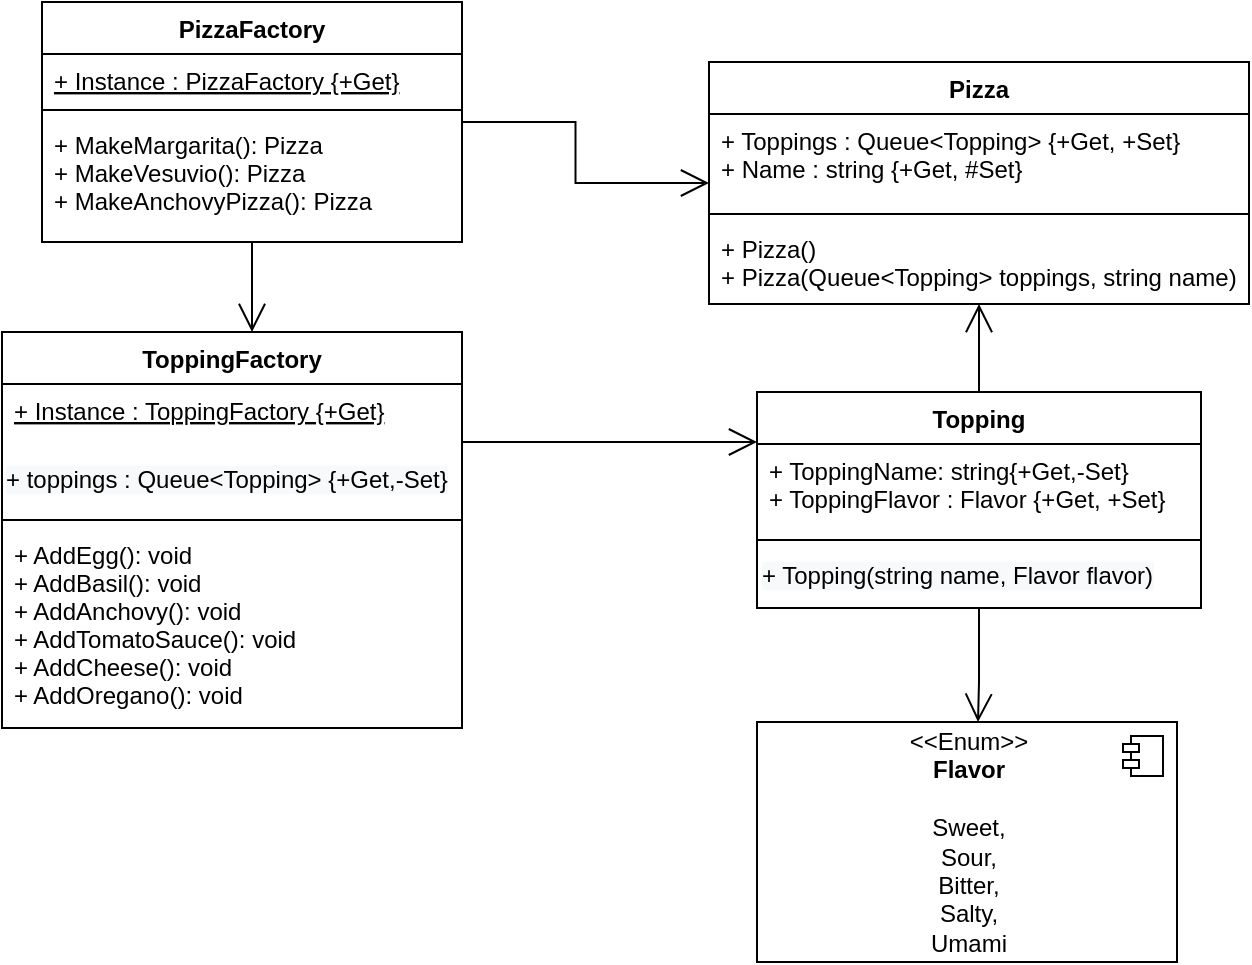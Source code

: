 <mxfile version="13.9.2" type="device"><diagram id="cGcF7QMtFJXIH_sacWr3" name="Page-1"><mxGraphModel dx="981" dy="548" grid="1" gridSize="10" guides="1" tooltips="1" connect="1" arrows="1" fold="1" page="1" pageScale="1" pageWidth="827" pageHeight="1169" math="0" shadow="0"><root><mxCell id="0"/><mxCell id="1" parent="0"/><mxCell id="iPLAqmk1uHSo4vpeXgAd-1" value="Pizza" style="swimlane;fontStyle=1;align=center;verticalAlign=top;childLayout=stackLayout;horizontal=1;startSize=26;horizontalStack=0;resizeParent=1;resizeParentMax=0;resizeLast=0;collapsible=1;marginBottom=0;" vertex="1" parent="1"><mxGeometry x="543.5" y="50" width="270" height="121" as="geometry"/></mxCell><mxCell id="iPLAqmk1uHSo4vpeXgAd-2" value="+ Toppings : Queue&lt;Topping&gt; {+Get, +Set}&#10;+ Name : string {+Get, #Set}" style="text;strokeColor=none;fillColor=none;align=left;verticalAlign=top;spacingLeft=4;spacingRight=4;overflow=hidden;rotatable=0;points=[[0,0.5],[1,0.5]];portConstraint=eastwest;" vertex="1" parent="iPLAqmk1uHSo4vpeXgAd-1"><mxGeometry y="26" width="270" height="46" as="geometry"/></mxCell><mxCell id="iPLAqmk1uHSo4vpeXgAd-3" value="" style="line;strokeWidth=1;fillColor=none;align=left;verticalAlign=middle;spacingTop=-1;spacingLeft=3;spacingRight=3;rotatable=0;labelPosition=right;points=[];portConstraint=eastwest;" vertex="1" parent="iPLAqmk1uHSo4vpeXgAd-1"><mxGeometry y="72" width="270" height="8" as="geometry"/></mxCell><mxCell id="iPLAqmk1uHSo4vpeXgAd-4" value="+ Pizza()&#10;+ Pizza(Queue&lt;Topping&gt; toppings, string name)" style="text;strokeColor=none;fillColor=none;align=left;verticalAlign=top;spacingLeft=4;spacingRight=4;overflow=hidden;rotatable=0;points=[[0,0.5],[1,0.5]];portConstraint=eastwest;" vertex="1" parent="iPLAqmk1uHSo4vpeXgAd-1"><mxGeometry y="80" width="270" height="41" as="geometry"/></mxCell><mxCell id="iPLAqmk1uHSo4vpeXgAd-36" style="edgeStyle=orthogonalEdgeStyle;rounded=0;orthogonalLoop=1;jettySize=auto;html=1;endArrow=open;endFill=0;endSize=12;" edge="1" parent="1" source="iPLAqmk1uHSo4vpeXgAd-5" target="iPLAqmk1uHSo4vpeXgAd-9"><mxGeometry relative="1" as="geometry"><Array as="points"><mxPoint x="315" y="170"/><mxPoint x="315" y="170"/></Array></mxGeometry></mxCell><mxCell id="iPLAqmk1uHSo4vpeXgAd-5" value="PizzaFactory" style="swimlane;fontStyle=1;align=center;verticalAlign=top;childLayout=stackLayout;horizontal=1;startSize=26;horizontalStack=0;resizeParent=1;resizeParentMax=0;resizeLast=0;collapsible=1;marginBottom=0;" vertex="1" parent="1"><mxGeometry x="210" y="20" width="210" height="120" as="geometry"/></mxCell><mxCell id="iPLAqmk1uHSo4vpeXgAd-6" value="+ Instance : PizzaFactory {+Get}" style="text;strokeColor=none;fillColor=none;align=left;verticalAlign=top;spacingLeft=4;spacingRight=4;overflow=hidden;rotatable=0;points=[[0,0.5],[1,0.5]];portConstraint=eastwest;fontStyle=4" vertex="1" parent="iPLAqmk1uHSo4vpeXgAd-5"><mxGeometry y="26" width="210" height="24" as="geometry"/></mxCell><mxCell id="iPLAqmk1uHSo4vpeXgAd-7" value="" style="line;strokeWidth=1;fillColor=none;align=left;verticalAlign=middle;spacingTop=-1;spacingLeft=3;spacingRight=3;rotatable=0;labelPosition=right;points=[];portConstraint=eastwest;" vertex="1" parent="iPLAqmk1uHSo4vpeXgAd-5"><mxGeometry y="50" width="210" height="8" as="geometry"/></mxCell><mxCell id="iPLAqmk1uHSo4vpeXgAd-8" value="+ MakeMargarita(): Pizza&#10;+ MakeVesuvio(): Pizza&#10;+ MakeAnchovyPizza(): Pizza &#10;" style="text;strokeColor=none;fillColor=none;align=left;verticalAlign=top;spacingLeft=4;spacingRight=4;overflow=hidden;rotatable=0;points=[[0,0.5],[1,0.5]];portConstraint=eastwest;" vertex="1" parent="iPLAqmk1uHSo4vpeXgAd-5"><mxGeometry y="58" width="210" height="62" as="geometry"/></mxCell><mxCell id="iPLAqmk1uHSo4vpeXgAd-29" style="edgeStyle=orthogonalEdgeStyle;rounded=0;orthogonalLoop=1;jettySize=auto;html=1;endArrow=open;endFill=0;endSize=12;" edge="1" parent="1" source="iPLAqmk1uHSo4vpeXgAd-9" target="iPLAqmk1uHSo4vpeXgAd-19"><mxGeometry relative="1" as="geometry"><Array as="points"><mxPoint x="560" y="240"/><mxPoint x="560" y="240"/></Array></mxGeometry></mxCell><mxCell id="iPLAqmk1uHSo4vpeXgAd-9" value="ToppingFactory" style="swimlane;fontStyle=1;align=center;verticalAlign=top;childLayout=stackLayout;horizontal=1;startSize=26;horizontalStack=0;resizeParent=1;resizeParentMax=0;resizeLast=0;collapsible=1;marginBottom=0;" vertex="1" parent="1"><mxGeometry x="190" y="185" width="230" height="198" as="geometry"/></mxCell><mxCell id="iPLAqmk1uHSo4vpeXgAd-10" value="+ Instance : ToppingFactory {+Get}&#10;" style="text;strokeColor=none;fillColor=none;align=left;verticalAlign=top;spacingLeft=4;spacingRight=4;overflow=hidden;rotatable=0;points=[[0,0.5],[1,0.5]];portConstraint=eastwest;fontStyle=4" vertex="1" parent="iPLAqmk1uHSo4vpeXgAd-9"><mxGeometry y="26" width="230" height="34" as="geometry"/></mxCell><mxCell id="iPLAqmk1uHSo4vpeXgAd-35" value="&lt;span style=&quot;color: rgb(0, 0, 0); font-family: helvetica; font-size: 12px; font-style: normal; font-weight: 400; letter-spacing: normal; text-align: left; text-indent: 0px; text-transform: none; word-spacing: 0px; background-color: rgb(248, 249, 250); display: inline; float: none;&quot;&gt;+ toppings : Queue&amp;lt;Topping&amp;gt; {+Get,-Set}&lt;/span&gt;" style="text;whiteSpace=wrap;html=1;" vertex="1" parent="iPLAqmk1uHSo4vpeXgAd-9"><mxGeometry y="60" width="230" height="30" as="geometry"/></mxCell><mxCell id="iPLAqmk1uHSo4vpeXgAd-11" value="" style="line;strokeWidth=1;fillColor=none;align=left;verticalAlign=middle;spacingTop=-1;spacingLeft=3;spacingRight=3;rotatable=0;labelPosition=right;points=[];portConstraint=eastwest;" vertex="1" parent="iPLAqmk1uHSo4vpeXgAd-9"><mxGeometry y="90" width="230" height="8" as="geometry"/></mxCell><mxCell id="iPLAqmk1uHSo4vpeXgAd-12" value="+ AddEgg(): void&#10;+ AddBasil(): void &#10;+ AddAnchovy(): void&#10;+ AddTomatoSauce(): void&#10;+ AddCheese(): void&#10;+ AddOregano(): void " style="text;strokeColor=none;fillColor=none;align=left;verticalAlign=top;spacingLeft=4;spacingRight=4;overflow=hidden;rotatable=0;points=[[0,0.5],[1,0.5]];portConstraint=eastwest;" vertex="1" parent="iPLAqmk1uHSo4vpeXgAd-9"><mxGeometry y="98" width="230" height="100" as="geometry"/></mxCell><mxCell id="iPLAqmk1uHSo4vpeXgAd-30" style="edgeStyle=orthogonalEdgeStyle;rounded=0;orthogonalLoop=1;jettySize=auto;html=1;exitX=0.5;exitY=0;exitDx=0;exitDy=0;endArrow=open;endFill=0;endSize=12;" edge="1" parent="1" source="iPLAqmk1uHSo4vpeXgAd-19" target="iPLAqmk1uHSo4vpeXgAd-1"><mxGeometry relative="1" as="geometry"/></mxCell><mxCell id="iPLAqmk1uHSo4vpeXgAd-19" value="Topping" style="swimlane;fontStyle=1;align=center;verticalAlign=top;childLayout=stackLayout;horizontal=1;startSize=26;horizontalStack=0;resizeParent=1;resizeParentMax=0;resizeLast=0;collapsible=1;marginBottom=0;" vertex="1" parent="1"><mxGeometry x="567.5" y="215" width="222" height="108" as="geometry"><mxRectangle x="550" y="210" width="80" height="26" as="alternateBounds"/></mxGeometry></mxCell><mxCell id="iPLAqmk1uHSo4vpeXgAd-20" value="+ ToppingName: string{+Get,-Set}&#10;+ ToppingFlavor : Flavor {+Get, +Set}" style="text;strokeColor=none;fillColor=none;align=left;verticalAlign=top;spacingLeft=4;spacingRight=4;overflow=hidden;rotatable=0;points=[[0,0.5],[1,0.5]];portConstraint=eastwest;" vertex="1" parent="iPLAqmk1uHSo4vpeXgAd-19"><mxGeometry y="26" width="222" height="44" as="geometry"/></mxCell><mxCell id="iPLAqmk1uHSo4vpeXgAd-21" value="" style="line;strokeWidth=1;fillColor=none;align=left;verticalAlign=middle;spacingTop=-1;spacingLeft=3;spacingRight=3;rotatable=0;labelPosition=right;points=[];portConstraint=eastwest;" vertex="1" parent="iPLAqmk1uHSo4vpeXgAd-19"><mxGeometry y="70" width="222" height="8" as="geometry"/></mxCell><mxCell id="iPLAqmk1uHSo4vpeXgAd-27" value="&lt;span style=&quot;color: rgb(0 , 0 , 0) ; font-family: &amp;#34;helvetica&amp;#34; ; font-size: 12px ; font-style: normal ; font-weight: 400 ; letter-spacing: normal ; text-align: left ; text-indent: 0px ; text-transform: none ; word-spacing: 0px ; background-color: rgb(248 , 249 , 250) ; display: inline ; float: none&quot;&gt;+ Topping(string name, Flavor flavor)&lt;/span&gt;" style="text;whiteSpace=wrap;html=1;" vertex="1" parent="iPLAqmk1uHSo4vpeXgAd-19"><mxGeometry y="78" width="222" height="30" as="geometry"/></mxCell><mxCell id="iPLAqmk1uHSo4vpeXgAd-28" style="edgeStyle=orthogonalEdgeStyle;rounded=0;orthogonalLoop=1;jettySize=auto;html=1;endArrow=open;endFill=0;endSize=12;" edge="1" parent="1" source="iPLAqmk1uHSo4vpeXgAd-5" target="iPLAqmk1uHSo4vpeXgAd-1"><mxGeometry relative="1" as="geometry"><Array as="points"/></mxGeometry></mxCell><mxCell id="iPLAqmk1uHSo4vpeXgAd-31" value="&amp;lt;&amp;lt;Enum&amp;gt;&amp;gt;&lt;br&gt;&lt;b&gt;Flavor&lt;/b&gt;&lt;br&gt;&lt;br&gt;&lt;div&gt;Sweet,&lt;/div&gt;&lt;div&gt;Sour,&lt;/div&gt;&lt;div&gt;Bitter,&lt;/div&gt;&lt;div&gt;Salty,&lt;/div&gt;&lt;div&gt;Umami&lt;/div&gt;" style="html=1;dropTarget=0;" vertex="1" parent="1"><mxGeometry x="567.5" y="380" width="210" height="120" as="geometry"/></mxCell><mxCell id="iPLAqmk1uHSo4vpeXgAd-32" value="" style="shape=module;jettyWidth=8;jettyHeight=4;" vertex="1" parent="iPLAqmk1uHSo4vpeXgAd-31"><mxGeometry x="1" width="20" height="20" relative="1" as="geometry"><mxPoint x="-27" y="7" as="offset"/></mxGeometry></mxCell><mxCell id="iPLAqmk1uHSo4vpeXgAd-34" style="edgeStyle=orthogonalEdgeStyle;rounded=0;orthogonalLoop=1;jettySize=auto;html=1;exitX=0.5;exitY=1;exitDx=0;exitDy=0;endArrow=open;endFill=0;endSize=12;" edge="1" parent="1" source="iPLAqmk1uHSo4vpeXgAd-27" target="iPLAqmk1uHSo4vpeXgAd-31"><mxGeometry relative="1" as="geometry"><Array as="points"><mxPoint x="678" y="360"/><mxPoint x="678" y="360"/></Array></mxGeometry></mxCell></root></mxGraphModel></diagram></mxfile>